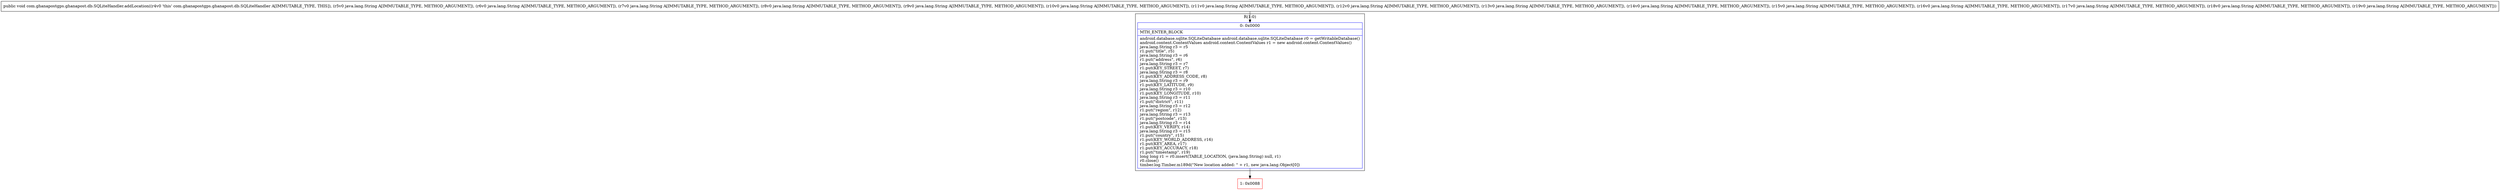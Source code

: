 digraph "CFG forcom.ghanapostgps.ghanapost.db.SQLiteHandler.addLocation(Ljava\/lang\/String;Ljava\/lang\/String;Ljava\/lang\/String;Ljava\/lang\/String;Ljava\/lang\/String;Ljava\/lang\/String;Ljava\/lang\/String;Ljava\/lang\/String;Ljava\/lang\/String;Ljava\/lang\/String;Ljava\/lang\/String;Ljava\/lang\/String;Ljava\/lang\/String;Ljava\/lang\/String;Ljava\/lang\/String;)V" {
subgraph cluster_Region_758312227 {
label = "R(1:0)";
node [shape=record,color=blue];
Node_0 [shape=record,label="{0\:\ 0x0000|MTH_ENTER_BLOCK\l|android.database.sqlite.SQLiteDatabase android.database.sqlite.SQLiteDatabase r0 = getWritableDatabase()\landroid.content.ContentValues android.content.ContentValues r1 = new android.content.ContentValues()\ljava.lang.String r3 = r5\lr1.put(\"title\", r5)\ljava.lang.String r3 = r6\lr1.put(\"address\", r6)\ljava.lang.String r3 = r7\lr1.put(KEY_STREET, r7)\ljava.lang.String r3 = r8\lr1.put(KEY_ADDRESS_CODE, r8)\ljava.lang.String r3 = r9\lr1.put(KEY_LATITUDE, r9)\ljava.lang.String r3 = r10\lr1.put(KEY_LONGITUDE, r10)\ljava.lang.String r3 = r11\lr1.put(\"district\", r11)\ljava.lang.String r3 = r12\lr1.put(\"region\", r12)\ljava.lang.String r3 = r13\lr1.put(\"postcode\", r13)\ljava.lang.String r3 = r14\lr1.put(KEY_VERIFY, r14)\ljava.lang.String r3 = r15\lr1.put(\"country\", r15)\lr1.put(KEY_WORLD_ADDRESS, r16)\lr1.put(KEY_AREA, r17)\lr1.put(KEY_ACCURACY, r18)\lr1.put(\"timestamp\", r19)\llong long r1 = r0.insert(TABLE_LOCATION, (java.lang.String) null, r1)\lr0.close()\ltimber.log.Timber.m189d(\"New location added: \" + r1, new java.lang.Object[0])\l}"];
}
Node_1 [shape=record,color=red,label="{1\:\ 0x0088}"];
MethodNode[shape=record,label="{public void com.ghanapostgps.ghanapost.db.SQLiteHandler.addLocation((r4v0 'this' com.ghanapostgps.ghanapost.db.SQLiteHandler A[IMMUTABLE_TYPE, THIS]), (r5v0 java.lang.String A[IMMUTABLE_TYPE, METHOD_ARGUMENT]), (r6v0 java.lang.String A[IMMUTABLE_TYPE, METHOD_ARGUMENT]), (r7v0 java.lang.String A[IMMUTABLE_TYPE, METHOD_ARGUMENT]), (r8v0 java.lang.String A[IMMUTABLE_TYPE, METHOD_ARGUMENT]), (r9v0 java.lang.String A[IMMUTABLE_TYPE, METHOD_ARGUMENT]), (r10v0 java.lang.String A[IMMUTABLE_TYPE, METHOD_ARGUMENT]), (r11v0 java.lang.String A[IMMUTABLE_TYPE, METHOD_ARGUMENT]), (r12v0 java.lang.String A[IMMUTABLE_TYPE, METHOD_ARGUMENT]), (r13v0 java.lang.String A[IMMUTABLE_TYPE, METHOD_ARGUMENT]), (r14v0 java.lang.String A[IMMUTABLE_TYPE, METHOD_ARGUMENT]), (r15v0 java.lang.String A[IMMUTABLE_TYPE, METHOD_ARGUMENT]), (r16v0 java.lang.String A[IMMUTABLE_TYPE, METHOD_ARGUMENT]), (r17v0 java.lang.String A[IMMUTABLE_TYPE, METHOD_ARGUMENT]), (r18v0 java.lang.String A[IMMUTABLE_TYPE, METHOD_ARGUMENT]), (r19v0 java.lang.String A[IMMUTABLE_TYPE, METHOD_ARGUMENT])) }"];
MethodNode -> Node_0;
Node_0 -> Node_1;
}

